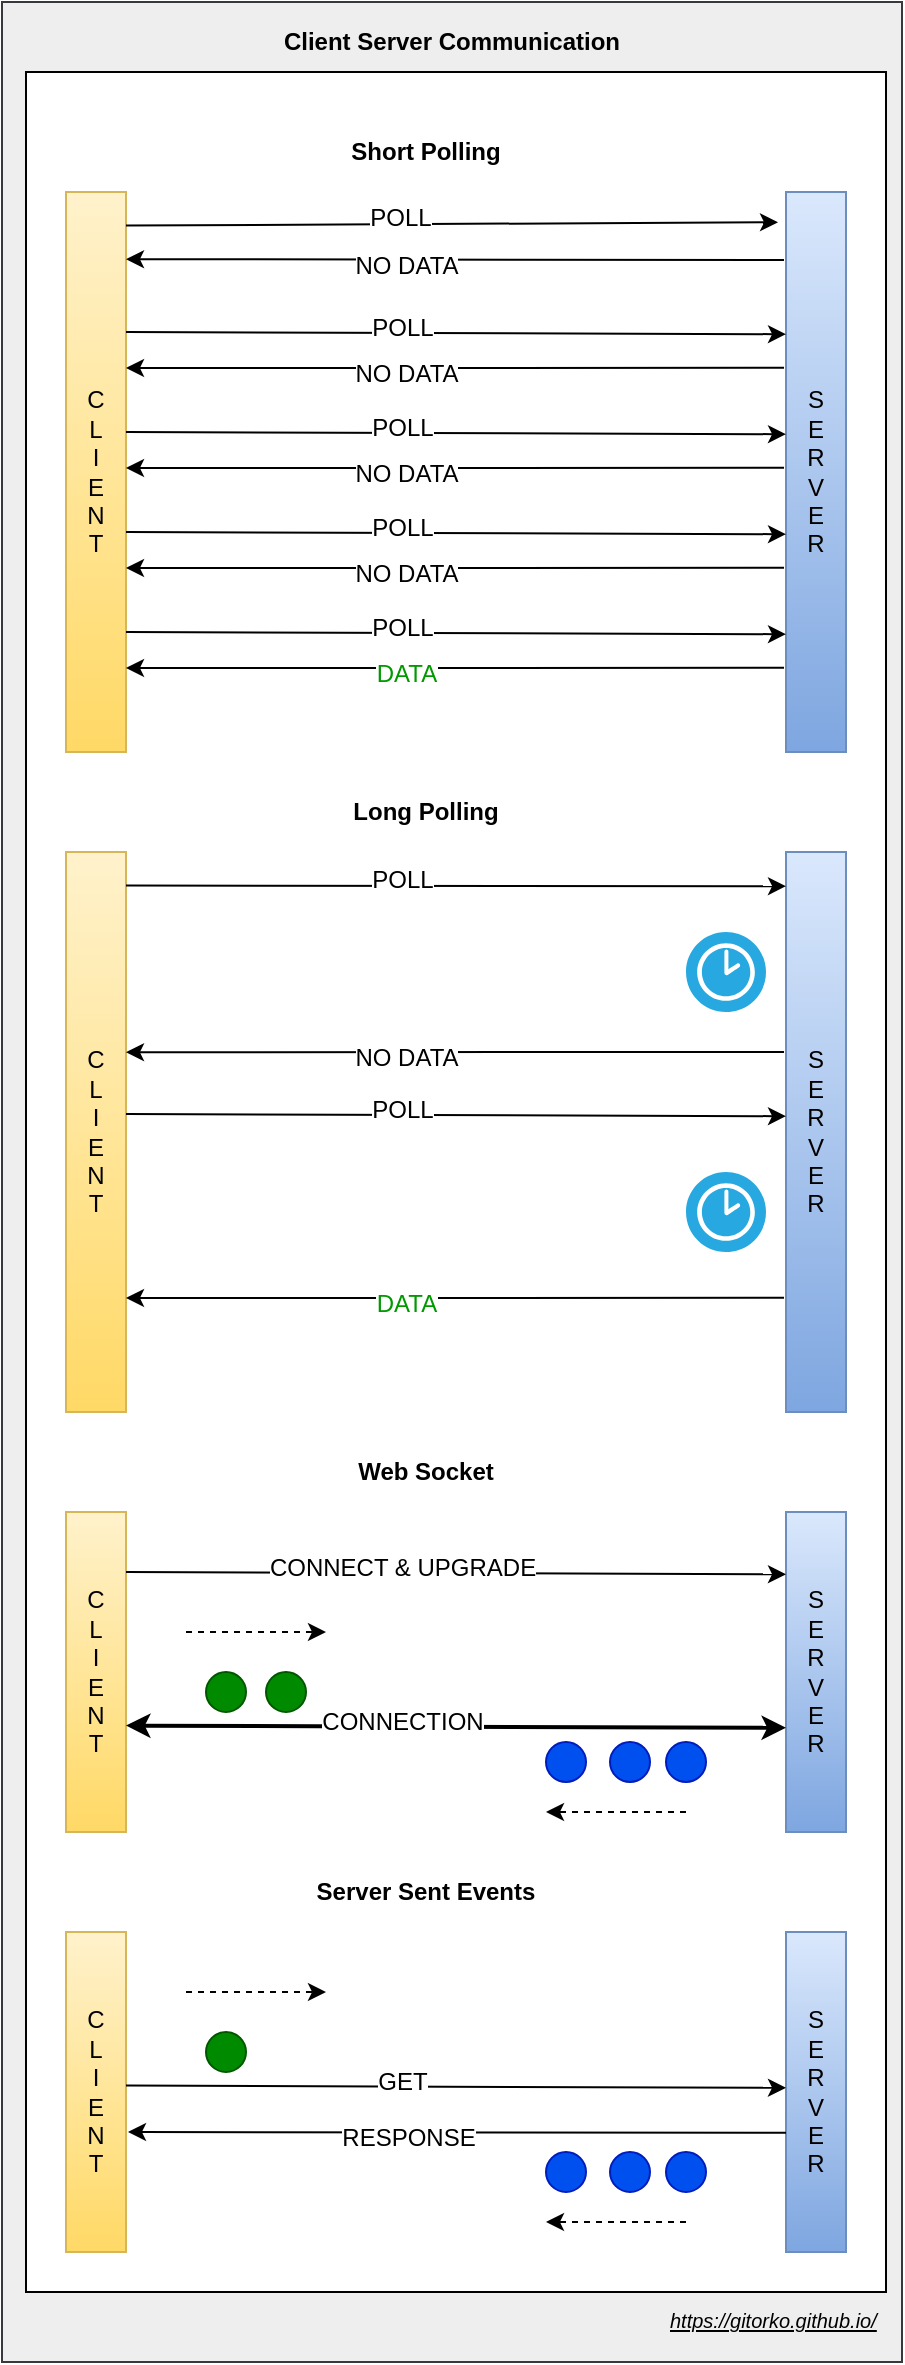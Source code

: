 <mxfile version="12.6.5" type="device"><diagram id="qN8d4tBLMFWXx9ilU5IE" name="Page-1"><mxGraphModel dx="981" dy="732" grid="1" gridSize="10" guides="1" tooltips="1" connect="1" arrows="1" fold="1" page="1" pageScale="1" pageWidth="500" pageHeight="1200" math="0" shadow="0"><root><mxCell id="0"/><mxCell id="1" parent="0"/><mxCell id="7i-uJsrxT7m7oSB3_LL8-90" value="" style="rounded=0;whiteSpace=wrap;html=1;fillColor=#eeeeee;strokeColor=#36393d;" vertex="1" parent="1"><mxGeometry x="20" y="30" width="450" height="1180" as="geometry"/></mxCell><mxCell id="7i-uJsrxT7m7oSB3_LL8-86" value="" style="rounded=0;whiteSpace=wrap;html=1;fontColor=#009900;" vertex="1" parent="1"><mxGeometry x="32" y="65" width="430" height="1110" as="geometry"/></mxCell><mxCell id="7i-uJsrxT7m7oSB3_LL8-1" value="C&lt;br&gt;L&lt;br&gt;I&lt;br&gt;E&lt;br&gt;N&lt;br&gt;T" style="rounded=0;whiteSpace=wrap;html=1;gradientColor=#ffd966;fillColor=#fff2cc;strokeColor=#d6b656;" vertex="1" parent="1"><mxGeometry x="52" y="125" width="30" height="280" as="geometry"/></mxCell><mxCell id="7i-uJsrxT7m7oSB3_LL8-2" value="S&lt;br&gt;E&lt;br&gt;R&lt;br&gt;V&lt;br&gt;E&lt;br&gt;R" style="rounded=0;whiteSpace=wrap;html=1;gradientColor=#7ea6e0;fillColor=#dae8fc;strokeColor=#6c8ebf;" vertex="1" parent="1"><mxGeometry x="412" y="125" width="30" height="280" as="geometry"/></mxCell><mxCell id="7i-uJsrxT7m7oSB3_LL8-3" value="" style="endArrow=classic;html=1;exitX=1;exitY=0.06;exitDx=0;exitDy=0;exitPerimeter=0;entryX=-0.133;entryY=0.054;entryDx=0;entryDy=0;entryPerimeter=0;" edge="1" parent="1" source="7i-uJsrxT7m7oSB3_LL8-1" target="7i-uJsrxT7m7oSB3_LL8-2"><mxGeometry width="50" height="50" relative="1" as="geometry"><mxPoint x="222" y="175" as="sourcePoint"/><mxPoint x="392" y="95" as="targetPoint"/></mxGeometry></mxCell><mxCell id="7i-uJsrxT7m7oSB3_LL8-6" value="POLL" style="text;html=1;align=center;verticalAlign=middle;resizable=0;points=[];labelBackgroundColor=#ffffff;" vertex="1" connectable="0" parent="7i-uJsrxT7m7oSB3_LL8-3"><mxGeometry x="-0.164" y="3" relative="1" as="geometry"><mxPoint as="offset"/></mxGeometry></mxCell><mxCell id="7i-uJsrxT7m7oSB3_LL8-4" value="" style="endArrow=classic;html=1;entryX=1;entryY=0.12;entryDx=0;entryDy=0;entryPerimeter=0;" edge="1" parent="1" target="7i-uJsrxT7m7oSB3_LL8-1"><mxGeometry width="50" height="50" relative="1" as="geometry"><mxPoint x="411" y="159" as="sourcePoint"/><mxPoint x="122" y="235" as="targetPoint"/></mxGeometry></mxCell><mxCell id="7i-uJsrxT7m7oSB3_LL8-7" value="NO DATA" style="text;html=1;align=center;verticalAlign=middle;resizable=0;points=[];labelBackgroundColor=#ffffff;" vertex="1" connectable="0" parent="7i-uJsrxT7m7oSB3_LL8-4"><mxGeometry x="-0.149" y="3" relative="1" as="geometry"><mxPoint x="-49.01" as="offset"/></mxGeometry></mxCell><mxCell id="7i-uJsrxT7m7oSB3_LL8-8" value="" style="endArrow=classic;html=1;entryX=0;entryY=0.097;entryDx=0;entryDy=0;entryPerimeter=0;exitX=1;exitY=0.06;exitDx=0;exitDy=0;exitPerimeter=0;" edge="1" parent="1"><mxGeometry width="50" height="50" relative="1" as="geometry"><mxPoint x="82" y="195" as="sourcePoint"/><mxPoint x="412" y="196.1" as="targetPoint"/></mxGeometry></mxCell><mxCell id="7i-uJsrxT7m7oSB3_LL8-9" value="POLL" style="text;html=1;align=center;verticalAlign=middle;resizable=0;points=[];labelBackgroundColor=#ffffff;" vertex="1" connectable="0" parent="7i-uJsrxT7m7oSB3_LL8-8"><mxGeometry x="-0.164" y="3" relative="1" as="geometry"><mxPoint as="offset"/></mxGeometry></mxCell><mxCell id="7i-uJsrxT7m7oSB3_LL8-10" value="" style="endArrow=classic;html=1;exitX=-0.033;exitY=0.153;exitDx=0;exitDy=0;exitPerimeter=0;entryX=1;entryY=0.12;entryDx=0;entryDy=0;entryPerimeter=0;" edge="1" parent="1"><mxGeometry width="50" height="50" relative="1" as="geometry"><mxPoint x="411.01" y="212.9" as="sourcePoint"/><mxPoint x="82" y="213" as="targetPoint"/></mxGeometry></mxCell><mxCell id="7i-uJsrxT7m7oSB3_LL8-11" value="NO DATA" style="text;html=1;align=center;verticalAlign=middle;resizable=0;points=[];labelBackgroundColor=#ffffff;" vertex="1" connectable="0" parent="7i-uJsrxT7m7oSB3_LL8-10"><mxGeometry x="-0.149" y="3" relative="1" as="geometry"><mxPoint x="-49.01" as="offset"/></mxGeometry></mxCell><mxCell id="7i-uJsrxT7m7oSB3_LL8-12" value="" style="endArrow=classic;html=1;entryX=0;entryY=0.097;entryDx=0;entryDy=0;entryPerimeter=0;exitX=1;exitY=0.06;exitDx=0;exitDy=0;exitPerimeter=0;" edge="1" parent="1"><mxGeometry width="50" height="50" relative="1" as="geometry"><mxPoint x="82" y="245" as="sourcePoint"/><mxPoint x="412" y="246.1" as="targetPoint"/></mxGeometry></mxCell><mxCell id="7i-uJsrxT7m7oSB3_LL8-13" value="POLL" style="text;html=1;align=center;verticalAlign=middle;resizable=0;points=[];labelBackgroundColor=#ffffff;" vertex="1" connectable="0" parent="7i-uJsrxT7m7oSB3_LL8-12"><mxGeometry x="-0.164" y="3" relative="1" as="geometry"><mxPoint as="offset"/></mxGeometry></mxCell><mxCell id="7i-uJsrxT7m7oSB3_LL8-14" value="" style="endArrow=classic;html=1;exitX=-0.033;exitY=0.153;exitDx=0;exitDy=0;exitPerimeter=0;entryX=1;entryY=0.12;entryDx=0;entryDy=0;entryPerimeter=0;" edge="1" parent="1"><mxGeometry width="50" height="50" relative="1" as="geometry"><mxPoint x="411.01" y="262.9" as="sourcePoint"/><mxPoint x="82" y="263" as="targetPoint"/></mxGeometry></mxCell><mxCell id="7i-uJsrxT7m7oSB3_LL8-15" value="NO DATA" style="text;html=1;align=center;verticalAlign=middle;resizable=0;points=[];labelBackgroundColor=#ffffff;" vertex="1" connectable="0" parent="7i-uJsrxT7m7oSB3_LL8-14"><mxGeometry x="-0.149" y="3" relative="1" as="geometry"><mxPoint x="-49.01" as="offset"/></mxGeometry></mxCell><mxCell id="7i-uJsrxT7m7oSB3_LL8-16" value="" style="endArrow=classic;html=1;entryX=0;entryY=0.097;entryDx=0;entryDy=0;entryPerimeter=0;exitX=1;exitY=0.06;exitDx=0;exitDy=0;exitPerimeter=0;" edge="1" parent="1"><mxGeometry width="50" height="50" relative="1" as="geometry"><mxPoint x="82" y="295" as="sourcePoint"/><mxPoint x="412" y="296.1" as="targetPoint"/></mxGeometry></mxCell><mxCell id="7i-uJsrxT7m7oSB3_LL8-17" value="POLL" style="text;html=1;align=center;verticalAlign=middle;resizable=0;points=[];labelBackgroundColor=#ffffff;" vertex="1" connectable="0" parent="7i-uJsrxT7m7oSB3_LL8-16"><mxGeometry x="-0.164" y="3" relative="1" as="geometry"><mxPoint as="offset"/></mxGeometry></mxCell><mxCell id="7i-uJsrxT7m7oSB3_LL8-18" value="" style="endArrow=classic;html=1;exitX=-0.033;exitY=0.153;exitDx=0;exitDy=0;exitPerimeter=0;entryX=1;entryY=0.12;entryDx=0;entryDy=0;entryPerimeter=0;" edge="1" parent="1"><mxGeometry width="50" height="50" relative="1" as="geometry"><mxPoint x="411.01" y="312.9" as="sourcePoint"/><mxPoint x="82" y="313" as="targetPoint"/></mxGeometry></mxCell><mxCell id="7i-uJsrxT7m7oSB3_LL8-19" value="NO DATA" style="text;html=1;align=center;verticalAlign=middle;resizable=0;points=[];labelBackgroundColor=#ffffff;" vertex="1" connectable="0" parent="7i-uJsrxT7m7oSB3_LL8-18"><mxGeometry x="-0.149" y="3" relative="1" as="geometry"><mxPoint x="-49.01" as="offset"/></mxGeometry></mxCell><mxCell id="7i-uJsrxT7m7oSB3_LL8-20" value="" style="endArrow=classic;html=1;entryX=0;entryY=0.097;entryDx=0;entryDy=0;entryPerimeter=0;exitX=1;exitY=0.06;exitDx=0;exitDy=0;exitPerimeter=0;" edge="1" parent="1"><mxGeometry width="50" height="50" relative="1" as="geometry"><mxPoint x="82" y="345" as="sourcePoint"/><mxPoint x="412" y="346.1" as="targetPoint"/></mxGeometry></mxCell><mxCell id="7i-uJsrxT7m7oSB3_LL8-21" value="POLL" style="text;html=1;align=center;verticalAlign=middle;resizable=0;points=[];labelBackgroundColor=#ffffff;" vertex="1" connectable="0" parent="7i-uJsrxT7m7oSB3_LL8-20"><mxGeometry x="-0.164" y="3" relative="1" as="geometry"><mxPoint as="offset"/></mxGeometry></mxCell><mxCell id="7i-uJsrxT7m7oSB3_LL8-22" value="" style="endArrow=classic;html=1;exitX=-0.033;exitY=0.153;exitDx=0;exitDy=0;exitPerimeter=0;entryX=1;entryY=0.12;entryDx=0;entryDy=0;entryPerimeter=0;" edge="1" parent="1"><mxGeometry width="50" height="50" relative="1" as="geometry"><mxPoint x="411.01" y="362.9" as="sourcePoint"/><mxPoint x="82" y="363" as="targetPoint"/></mxGeometry></mxCell><mxCell id="7i-uJsrxT7m7oSB3_LL8-23" value="DATA" style="text;html=1;align=center;verticalAlign=middle;resizable=0;points=[];labelBackgroundColor=#ffffff;fontColor=#009900;" vertex="1" connectable="0" parent="7i-uJsrxT7m7oSB3_LL8-22"><mxGeometry x="-0.149" y="3" relative="1" as="geometry"><mxPoint x="-49.01" as="offset"/></mxGeometry></mxCell><mxCell id="7i-uJsrxT7m7oSB3_LL8-24" value="C&lt;br&gt;L&lt;br&gt;I&lt;br&gt;E&lt;br&gt;N&lt;br&gt;T" style="rounded=0;whiteSpace=wrap;html=1;gradientColor=#ffd966;fillColor=#fff2cc;strokeColor=#d6b656;" vertex="1" parent="1"><mxGeometry x="52" y="455" width="30" height="280" as="geometry"/></mxCell><mxCell id="7i-uJsrxT7m7oSB3_LL8-25" value="S&lt;br&gt;E&lt;br&gt;R&lt;br&gt;V&lt;br&gt;E&lt;br&gt;R" style="rounded=0;whiteSpace=wrap;html=1;gradientColor=#7ea6e0;fillColor=#dae8fc;strokeColor=#6c8ebf;" vertex="1" parent="1"><mxGeometry x="412" y="455" width="30" height="280" as="geometry"/></mxCell><mxCell id="7i-uJsrxT7m7oSB3_LL8-26" value="" style="endArrow=classic;html=1;entryX=0;entryY=0.061;entryDx=0;entryDy=0;entryPerimeter=0;exitX=1;exitY=0.06;exitDx=0;exitDy=0;exitPerimeter=0;" edge="1" parent="1" source="7i-uJsrxT7m7oSB3_LL8-24" target="7i-uJsrxT7m7oSB3_LL8-25"><mxGeometry width="50" height="50" relative="1" as="geometry"><mxPoint x="222" y="505" as="sourcePoint"/><mxPoint x="272" y="455" as="targetPoint"/></mxGeometry></mxCell><mxCell id="7i-uJsrxT7m7oSB3_LL8-27" value="POLL" style="text;html=1;align=center;verticalAlign=middle;resizable=0;points=[];labelBackgroundColor=#ffffff;" vertex="1" connectable="0" parent="7i-uJsrxT7m7oSB3_LL8-26"><mxGeometry x="-0.164" y="3" relative="1" as="geometry"><mxPoint as="offset"/></mxGeometry></mxCell><mxCell id="7i-uJsrxT7m7oSB3_LL8-32" value="" style="endArrow=classic;html=1;exitX=-0.033;exitY=0.153;exitDx=0;exitDy=0;exitPerimeter=0;entryX=1;entryY=0.12;entryDx=0;entryDy=0;entryPerimeter=0;" edge="1" parent="1"><mxGeometry width="50" height="50" relative="1" as="geometry"><mxPoint x="411.01" y="555" as="sourcePoint"/><mxPoint x="82" y="555.1" as="targetPoint"/></mxGeometry></mxCell><mxCell id="7i-uJsrxT7m7oSB3_LL8-33" value="NO DATA" style="text;html=1;align=center;verticalAlign=middle;resizable=0;points=[];labelBackgroundColor=#ffffff;" vertex="1" connectable="0" parent="7i-uJsrxT7m7oSB3_LL8-32"><mxGeometry x="-0.149" y="3" relative="1" as="geometry"><mxPoint x="-49.01" as="offset"/></mxGeometry></mxCell><mxCell id="7i-uJsrxT7m7oSB3_LL8-34" value="" style="endArrow=classic;html=1;entryX=0;entryY=0.097;entryDx=0;entryDy=0;entryPerimeter=0;exitX=1;exitY=0.06;exitDx=0;exitDy=0;exitPerimeter=0;" edge="1" parent="1"><mxGeometry width="50" height="50" relative="1" as="geometry"><mxPoint x="82" y="586" as="sourcePoint"/><mxPoint x="412" y="587.1" as="targetPoint"/></mxGeometry></mxCell><mxCell id="7i-uJsrxT7m7oSB3_LL8-35" value="POLL" style="text;html=1;align=center;verticalAlign=middle;resizable=0;points=[];labelBackgroundColor=#ffffff;" vertex="1" connectable="0" parent="7i-uJsrxT7m7oSB3_LL8-34"><mxGeometry x="-0.164" y="3" relative="1" as="geometry"><mxPoint as="offset"/></mxGeometry></mxCell><mxCell id="7i-uJsrxT7m7oSB3_LL8-40" value="" style="endArrow=classic;html=1;exitX=-0.033;exitY=0.153;exitDx=0;exitDy=0;exitPerimeter=0;entryX=1;entryY=0.12;entryDx=0;entryDy=0;entryPerimeter=0;" edge="1" parent="1"><mxGeometry width="50" height="50" relative="1" as="geometry"><mxPoint x="411.01" y="677.9" as="sourcePoint"/><mxPoint x="82" y="678" as="targetPoint"/></mxGeometry></mxCell><mxCell id="7i-uJsrxT7m7oSB3_LL8-41" value="&lt;font color=&quot;#009900&quot;&gt;DATA&lt;/font&gt;" style="text;html=1;align=center;verticalAlign=middle;resizable=0;points=[];labelBackgroundColor=#ffffff;" vertex="1" connectable="0" parent="7i-uJsrxT7m7oSB3_LL8-40"><mxGeometry x="-0.149" y="3" relative="1" as="geometry"><mxPoint x="-49.01" as="offset"/></mxGeometry></mxCell><mxCell id="7i-uJsrxT7m7oSB3_LL8-46" value="" style="verticalLabelPosition=bottom;html=1;fillColor=#28A8E0;verticalAlign=top;points=[[0.145,0.145,0],[0.856,0.145,0],[0.855,0.855,0],[0.145,0.855,0],[0.5,0,0], [1,0.5,0], [0.5,1,0],[0,0.5,0]];pointerEvents=1;align=center;shape=mxgraph.cisco_safe.capability.time_synchronization;fontColor=#009900;" vertex="1" parent="1"><mxGeometry x="362" y="495" width="40" height="40" as="geometry"/></mxCell><mxCell id="7i-uJsrxT7m7oSB3_LL8-47" value="" style="verticalLabelPosition=bottom;html=1;fillColor=#28A8E0;verticalAlign=top;points=[[0.145,0.145,0],[0.856,0.145,0],[0.855,0.855,0],[0.145,0.855,0],[0.5,0,0], [1,0.5,0], [0.5,1,0],[0,0.5,0]];pointerEvents=1;align=center;shape=mxgraph.cisco_safe.capability.time_synchronization;fontColor=#009900;" vertex="1" parent="1"><mxGeometry x="362" y="615" width="40" height="40" as="geometry"/></mxCell><mxCell id="7i-uJsrxT7m7oSB3_LL8-48" value="&lt;font color=&quot;#000000&quot;&gt;Short Polling&lt;/font&gt;" style="text;html=1;strokeColor=none;fillColor=none;align=center;verticalAlign=middle;whiteSpace=wrap;rounded=0;fontColor=#009900;fontStyle=1" vertex="1" parent="1"><mxGeometry x="172" y="95" width="120" height="20" as="geometry"/></mxCell><mxCell id="7i-uJsrxT7m7oSB3_LL8-49" value="&lt;font color=&quot;#000000&quot;&gt;Long Polling&lt;/font&gt;" style="text;html=1;strokeColor=none;fillColor=none;align=center;verticalAlign=middle;whiteSpace=wrap;rounded=0;fontColor=#009900;fontStyle=1" vertex="1" parent="1"><mxGeometry x="172" y="425" width="120" height="20" as="geometry"/></mxCell><mxCell id="7i-uJsrxT7m7oSB3_LL8-50" value="C&lt;br&gt;L&lt;br&gt;I&lt;br&gt;E&lt;br&gt;N&lt;br&gt;T" style="rounded=0;whiteSpace=wrap;html=1;gradientColor=#ffd966;fillColor=#fff2cc;strokeColor=#d6b656;" vertex="1" parent="1"><mxGeometry x="52" y="785" width="30" height="160" as="geometry"/></mxCell><mxCell id="7i-uJsrxT7m7oSB3_LL8-51" value="S&lt;br&gt;E&lt;br&gt;R&lt;br&gt;V&lt;br&gt;E&lt;br&gt;R" style="rounded=0;whiteSpace=wrap;html=1;gradientColor=#7ea6e0;fillColor=#dae8fc;strokeColor=#6c8ebf;" vertex="1" parent="1"><mxGeometry x="412" y="785" width="30" height="160" as="geometry"/></mxCell><mxCell id="7i-uJsrxT7m7oSB3_LL8-52" value="" style="endArrow=classic;html=1;entryX=0;entryY=0.064;entryDx=0;entryDy=0;entryPerimeter=0;exitX=1;exitY=0.06;exitDx=0;exitDy=0;exitPerimeter=0;startArrow=classic;startFill=1;strokeWidth=2;" edge="1" parent="1"><mxGeometry width="50" height="50" relative="1" as="geometry"><mxPoint x="82" y="891.8" as="sourcePoint"/><mxPoint x="412" y="892.92" as="targetPoint"/></mxGeometry></mxCell><mxCell id="7i-uJsrxT7m7oSB3_LL8-53" value="CONNECTION" style="text;html=1;align=center;verticalAlign=middle;resizable=0;points=[];labelBackgroundColor=#ffffff;" vertex="1" connectable="0" parent="7i-uJsrxT7m7oSB3_LL8-52"><mxGeometry x="-0.164" y="3" relative="1" as="geometry"><mxPoint as="offset"/></mxGeometry></mxCell><mxCell id="7i-uJsrxT7m7oSB3_LL8-62" value="&lt;font color=&quot;#000000&quot;&gt;Web Socket&lt;/font&gt;" style="text;html=1;strokeColor=none;fillColor=none;align=center;verticalAlign=middle;whiteSpace=wrap;rounded=0;fontColor=#009900;fontStyle=1" vertex="1" parent="1"><mxGeometry x="172" y="755" width="120" height="20" as="geometry"/></mxCell><mxCell id="7i-uJsrxT7m7oSB3_LL8-63" value="" style="ellipse;whiteSpace=wrap;html=1;aspect=fixed;fontColor=#ffffff;fillColor=#008a00;strokeColor=#005700;" vertex="1" parent="1"><mxGeometry x="122" y="865" width="20" height="20" as="geometry"/></mxCell><mxCell id="7i-uJsrxT7m7oSB3_LL8-64" value="" style="ellipse;whiteSpace=wrap;html=1;aspect=fixed;fontColor=#ffffff;fillColor=#008a00;strokeColor=#005700;" vertex="1" parent="1"><mxGeometry x="152" y="865" width="20" height="20" as="geometry"/></mxCell><mxCell id="7i-uJsrxT7m7oSB3_LL8-65" value="" style="ellipse;whiteSpace=wrap;html=1;aspect=fixed;fontColor=#ffffff;fillColor=#0050ef;strokeColor=#001DBC;" vertex="1" parent="1"><mxGeometry x="292" y="900" width="20" height="20" as="geometry"/></mxCell><mxCell id="7i-uJsrxT7m7oSB3_LL8-66" value="" style="ellipse;whiteSpace=wrap;html=1;aspect=fixed;fontColor=#ffffff;fillColor=#0050ef;strokeColor=#001DBC;" vertex="1" parent="1"><mxGeometry x="324" y="900" width="20" height="20" as="geometry"/></mxCell><mxCell id="7i-uJsrxT7m7oSB3_LL8-67" value="" style="ellipse;whiteSpace=wrap;html=1;aspect=fixed;fontColor=#ffffff;fillColor=#0050ef;strokeColor=#001DBC;" vertex="1" parent="1"><mxGeometry x="352" y="900" width="20" height="20" as="geometry"/></mxCell><mxCell id="7i-uJsrxT7m7oSB3_LL8-68" value="" style="endArrow=classic;html=1;strokeWidth=1;fontColor=#009900;dashed=1;" edge="1" parent="1"><mxGeometry width="50" height="50" relative="1" as="geometry"><mxPoint x="362" y="935" as="sourcePoint"/><mxPoint x="292" y="935" as="targetPoint"/></mxGeometry></mxCell><mxCell id="7i-uJsrxT7m7oSB3_LL8-69" value="" style="endArrow=classic;html=1;strokeWidth=1;fontColor=#009900;dashed=1;" edge="1" parent="1"><mxGeometry width="50" height="50" relative="1" as="geometry"><mxPoint x="112" y="845" as="sourcePoint"/><mxPoint x="182" y="845" as="targetPoint"/></mxGeometry></mxCell><mxCell id="7i-uJsrxT7m7oSB3_LL8-70" value="C&lt;br&gt;L&lt;br&gt;I&lt;br&gt;E&lt;br&gt;N&lt;br&gt;T" style="rounded=0;whiteSpace=wrap;html=1;gradientColor=#ffd966;fillColor=#fff2cc;strokeColor=#d6b656;" vertex="1" parent="1"><mxGeometry x="52" y="995" width="30" height="160" as="geometry"/></mxCell><mxCell id="7i-uJsrxT7m7oSB3_LL8-71" value="S&lt;br&gt;E&lt;br&gt;R&lt;br&gt;V&lt;br&gt;E&lt;br&gt;R" style="rounded=0;whiteSpace=wrap;html=1;gradientColor=#7ea6e0;fillColor=#dae8fc;strokeColor=#6c8ebf;" vertex="1" parent="1"><mxGeometry x="412" y="995" width="30" height="160" as="geometry"/></mxCell><mxCell id="7i-uJsrxT7m7oSB3_LL8-72" value="" style="endArrow=classic;html=1;entryX=0;entryY=0.064;entryDx=0;entryDy=0;entryPerimeter=0;exitX=1;exitY=0.06;exitDx=0;exitDy=0;exitPerimeter=0;startArrow=none;startFill=0;strokeWidth=1;" edge="1" parent="1"><mxGeometry width="50" height="50" relative="1" as="geometry"><mxPoint x="82" y="1071.8" as="sourcePoint"/><mxPoint x="412" y="1072.92" as="targetPoint"/></mxGeometry></mxCell><mxCell id="7i-uJsrxT7m7oSB3_LL8-73" value="GET" style="text;html=1;align=center;verticalAlign=middle;resizable=0;points=[];labelBackgroundColor=#ffffff;" vertex="1" connectable="0" parent="7i-uJsrxT7m7oSB3_LL8-72"><mxGeometry x="-0.164" y="3" relative="1" as="geometry"><mxPoint as="offset"/></mxGeometry></mxCell><mxCell id="7i-uJsrxT7m7oSB3_LL8-74" value="&lt;font color=&quot;#000000&quot;&gt;Server Sent Events&lt;/font&gt;" style="text;html=1;strokeColor=none;fillColor=none;align=center;verticalAlign=middle;whiteSpace=wrap;rounded=0;fontColor=#009900;fontStyle=1" vertex="1" parent="1"><mxGeometry x="172" y="965" width="120" height="20" as="geometry"/></mxCell><mxCell id="7i-uJsrxT7m7oSB3_LL8-75" value="" style="ellipse;whiteSpace=wrap;html=1;aspect=fixed;fontColor=#ffffff;fillColor=#008a00;strokeColor=#005700;" vertex="1" parent="1"><mxGeometry x="122" y="1045" width="20" height="20" as="geometry"/></mxCell><mxCell id="7i-uJsrxT7m7oSB3_LL8-77" value="" style="ellipse;whiteSpace=wrap;html=1;aspect=fixed;fontColor=#ffffff;fillColor=#0050ef;strokeColor=#001DBC;" vertex="1" parent="1"><mxGeometry x="292" y="1105" width="20" height="20" as="geometry"/></mxCell><mxCell id="7i-uJsrxT7m7oSB3_LL8-78" value="" style="ellipse;whiteSpace=wrap;html=1;aspect=fixed;fontColor=#ffffff;fillColor=#0050ef;strokeColor=#001DBC;" vertex="1" parent="1"><mxGeometry x="324" y="1105" width="20" height="20" as="geometry"/></mxCell><mxCell id="7i-uJsrxT7m7oSB3_LL8-79" value="" style="ellipse;whiteSpace=wrap;html=1;aspect=fixed;fontColor=#ffffff;fillColor=#0050ef;strokeColor=#001DBC;" vertex="1" parent="1"><mxGeometry x="352" y="1105" width="20" height="20" as="geometry"/></mxCell><mxCell id="7i-uJsrxT7m7oSB3_LL8-80" value="" style="endArrow=classic;html=1;strokeWidth=1;fontColor=#009900;dashed=1;" edge="1" parent="1"><mxGeometry width="50" height="50" relative="1" as="geometry"><mxPoint x="362" y="1140" as="sourcePoint"/><mxPoint x="292" y="1140" as="targetPoint"/></mxGeometry></mxCell><mxCell id="7i-uJsrxT7m7oSB3_LL8-81" value="" style="endArrow=classic;html=1;strokeWidth=1;fontColor=#009900;dashed=1;" edge="1" parent="1"><mxGeometry width="50" height="50" relative="1" as="geometry"><mxPoint x="112" y="1025" as="sourcePoint"/><mxPoint x="182" y="1025" as="targetPoint"/></mxGeometry></mxCell><mxCell id="7i-uJsrxT7m7oSB3_LL8-82" value="" style="endArrow=classic;html=1;entryX=1;entryY=0.12;entryDx=0;entryDy=0;entryPerimeter=0;" edge="1" parent="1"><mxGeometry width="50" height="50" relative="1" as="geometry"><mxPoint x="412" y="1095.4" as="sourcePoint"/><mxPoint x="83" y="1095" as="targetPoint"/></mxGeometry></mxCell><mxCell id="7i-uJsrxT7m7oSB3_LL8-83" value="RESPONSE" style="text;html=1;align=center;verticalAlign=middle;resizable=0;points=[];labelBackgroundColor=#ffffff;" vertex="1" connectable="0" parent="7i-uJsrxT7m7oSB3_LL8-82"><mxGeometry x="-0.149" y="3" relative="1" as="geometry"><mxPoint x="-49.01" as="offset"/></mxGeometry></mxCell><mxCell id="7i-uJsrxT7m7oSB3_LL8-84" value="" style="endArrow=classic;html=1;entryX=0;entryY=0.064;entryDx=0;entryDy=0;entryPerimeter=0;exitX=1;exitY=0.06;exitDx=0;exitDy=0;exitPerimeter=0;startArrow=none;startFill=0;strokeWidth=1;" edge="1" parent="1"><mxGeometry width="50" height="50" relative="1" as="geometry"><mxPoint x="82" y="815" as="sourcePoint"/><mxPoint x="412" y="816.12" as="targetPoint"/></mxGeometry></mxCell><mxCell id="7i-uJsrxT7m7oSB3_LL8-85" value="CONNECT &amp;amp; UPGRADE" style="text;html=1;align=center;verticalAlign=middle;resizable=0;points=[];labelBackgroundColor=#ffffff;" vertex="1" connectable="0" parent="7i-uJsrxT7m7oSB3_LL8-84"><mxGeometry x="-0.164" y="3" relative="1" as="geometry"><mxPoint as="offset"/></mxGeometry></mxCell><mxCell id="7i-uJsrxT7m7oSB3_LL8-91" value="&lt;font color=&quot;#000000&quot;&gt;&lt;b&gt;Client Server Communication&lt;/b&gt;&lt;/font&gt;" style="text;html=1;strokeColor=none;fillColor=none;align=center;verticalAlign=middle;whiteSpace=wrap;rounded=0;fontColor=#009900;" vertex="1" parent="1"><mxGeometry x="131" y="40" width="228" height="20" as="geometry"/></mxCell><UserObject label="&lt;font color=&quot;#000000&quot; style=&quot;font-size: 10px&quot;&gt;&lt;i&gt;&lt;u&gt;https://gitorko.github.io/&lt;/u&gt;&lt;/i&gt;&lt;/font&gt;" link="https://gitorko.github.io/" id="7i-uJsrxT7m7oSB3_LL8-92"><mxCell style="text;html=1;fontColor=#009900;" vertex="1" parent="1"><mxGeometry x="352" y="1175" width="110" height="30" as="geometry"/></mxCell></UserObject></root></mxGraphModel></diagram></mxfile>